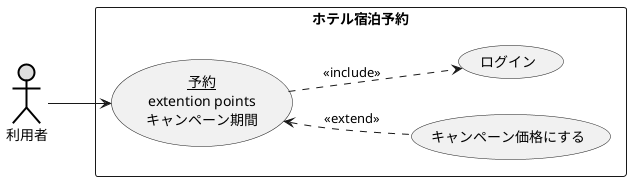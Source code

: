 @startuml ユースケース図
left to right direction
actor 利用者#DDDDDD;line:black;line.bold;

rectangle ホテル宿泊予約 {
usecase (<u>予約</u>\nextention points\nキャンペーン期間) as reserve
usecase キャンペーン価格にする
usecase ログイン
}
reserve <.. キャンペーン価格にする : << extend >>
reserve ..> ログイン :<< include >>
利用者 --> reserve

@enduml